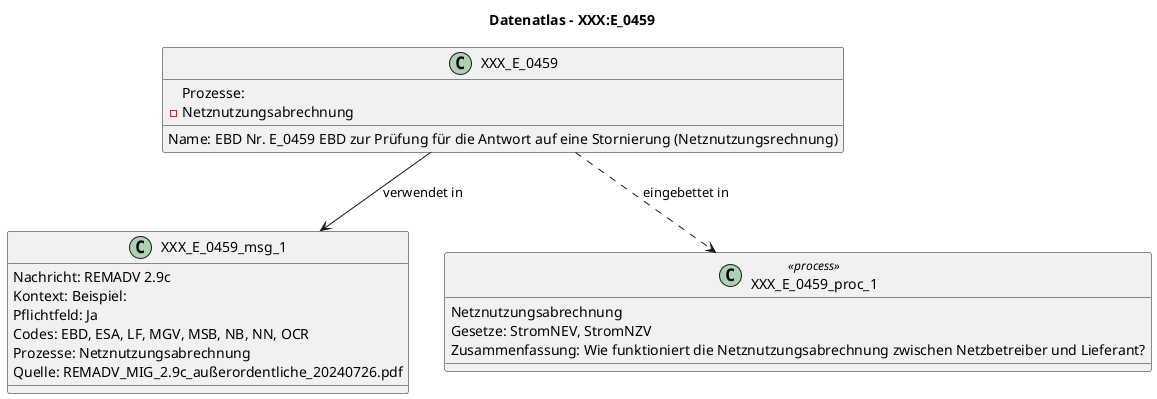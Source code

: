 @startuml
title Datenatlas – XXX:E_0459
class XXX_E_0459 {
  Name: EBD Nr. E_0459 EBD zur Prüfung für die Antwort auf eine Stornierung (Netznutzungsrechnung)
  Prozesse:
    - Netznutzungsabrechnung
}
class XXX_E_0459_msg_1 {
  Nachricht: REMADV 2.9c
  Kontext: Beispiel:
  Pflichtfeld: Ja
  Codes: EBD, ESA, LF, MGV, MSB, NB, NN, OCR
  Prozesse: Netznutzungsabrechnung
  Quelle: REMADV_MIG_2.9c_außerordentliche_20240726.pdf
}
XXX_E_0459 --> XXX_E_0459_msg_1 : verwendet in
class XXX_E_0459_proc_1 <<process>> {
  Netznutzungsabrechnung
  Gesetze: StromNEV, StromNZV
  Zusammenfassung: Wie funktioniert die Netznutzungsabrechnung zwischen Netzbetreiber und Lieferant?
}
XXX_E_0459 ..> XXX_E_0459_proc_1 : eingebettet in
@enduml
